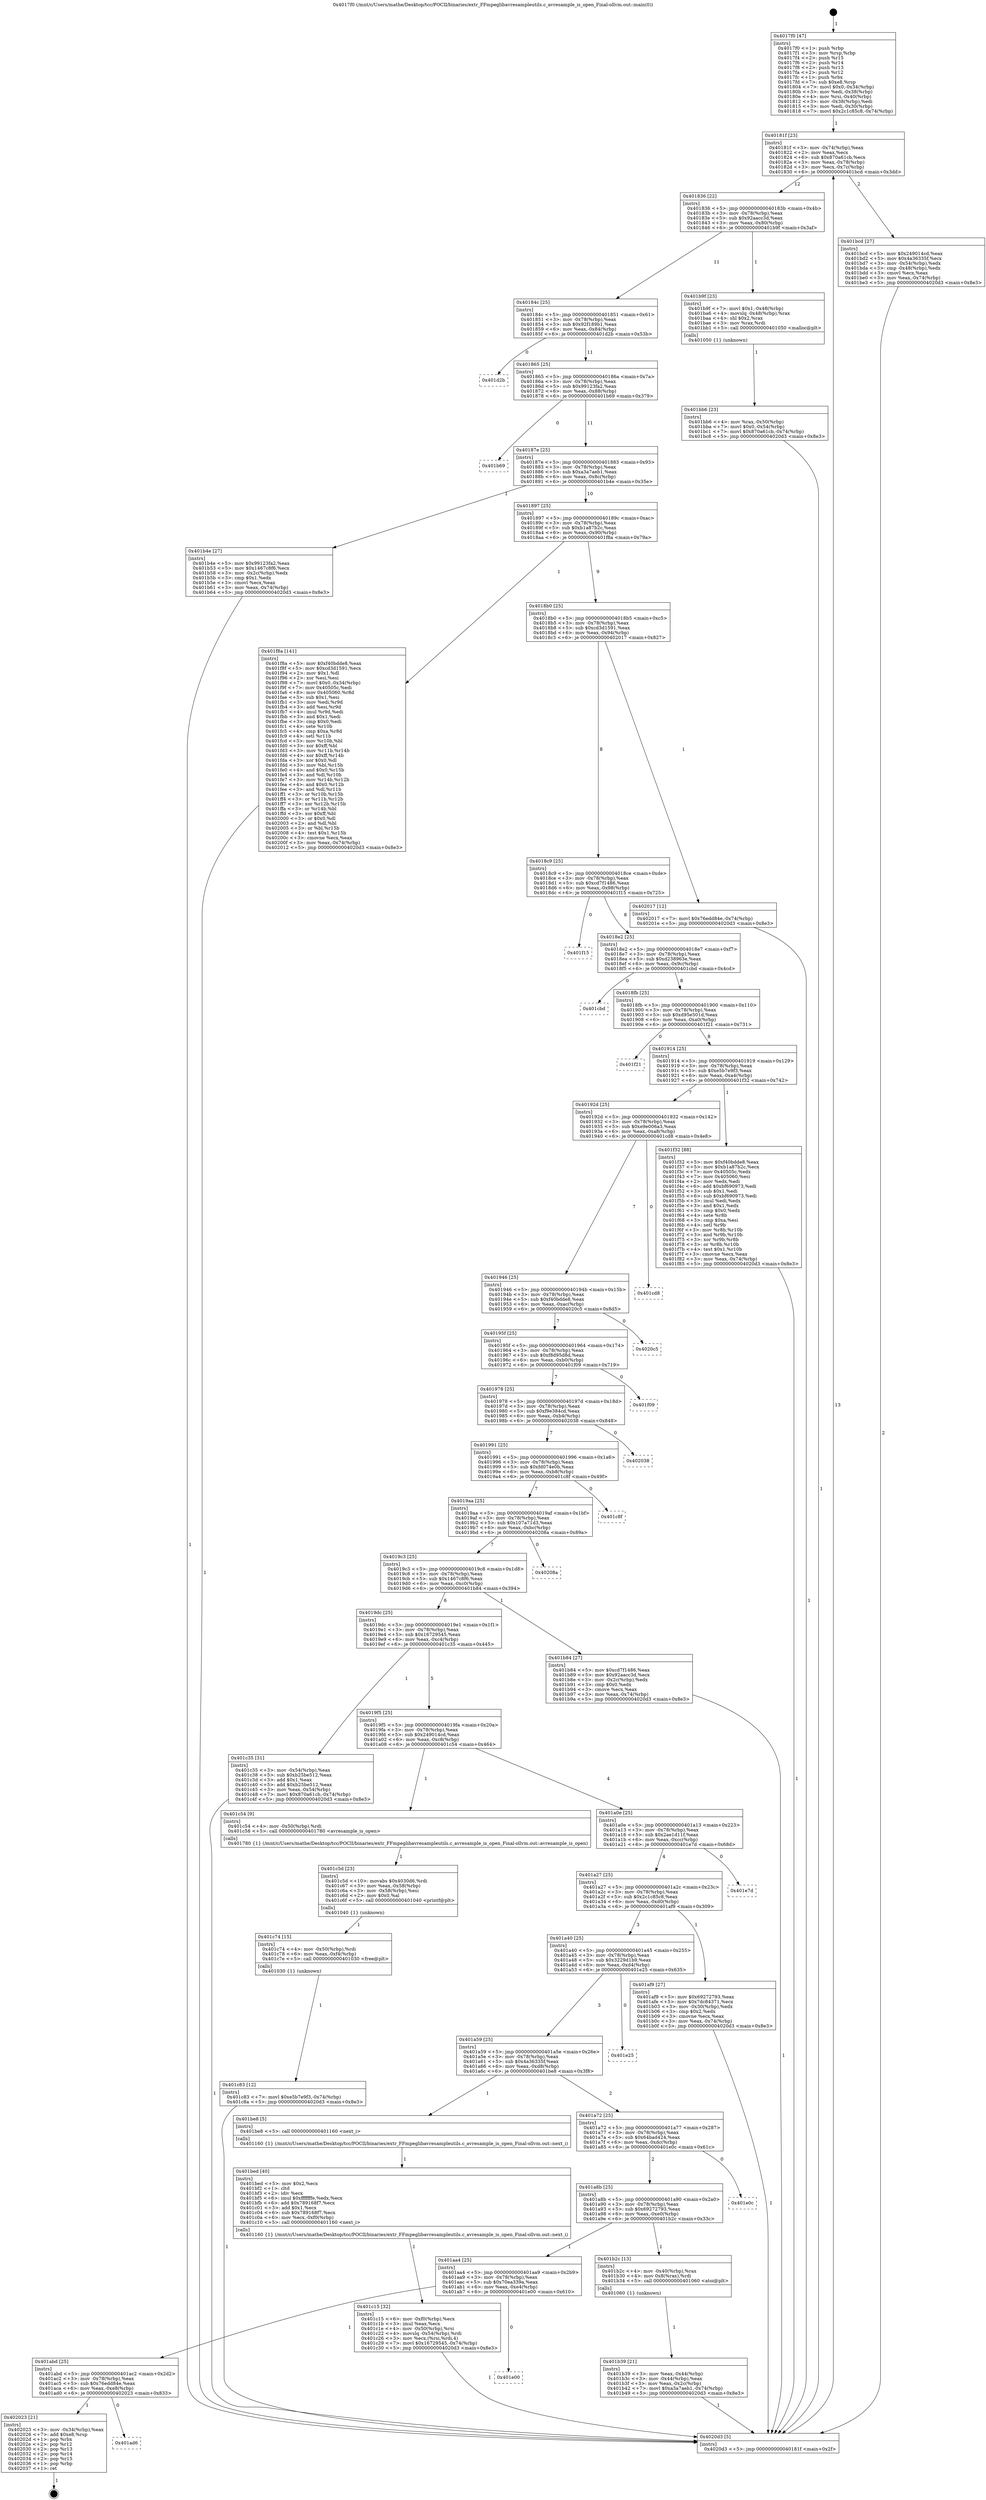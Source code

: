 digraph "0x4017f0" {
  label = "0x4017f0 (/mnt/c/Users/mathe/Desktop/tcc/POCII/binaries/extr_FFmpeglibavresampleutils.c_avresample_is_open_Final-ollvm.out::main(0))"
  labelloc = "t"
  node[shape=record]

  Entry [label="",width=0.3,height=0.3,shape=circle,fillcolor=black,style=filled]
  "0x40181f" [label="{
     0x40181f [23]\l
     | [instrs]\l
     &nbsp;&nbsp;0x40181f \<+3\>: mov -0x74(%rbp),%eax\l
     &nbsp;&nbsp;0x401822 \<+2\>: mov %eax,%ecx\l
     &nbsp;&nbsp;0x401824 \<+6\>: sub $0x870a61cb,%ecx\l
     &nbsp;&nbsp;0x40182a \<+3\>: mov %eax,-0x78(%rbp)\l
     &nbsp;&nbsp;0x40182d \<+3\>: mov %ecx,-0x7c(%rbp)\l
     &nbsp;&nbsp;0x401830 \<+6\>: je 0000000000401bcd \<main+0x3dd\>\l
  }"]
  "0x401bcd" [label="{
     0x401bcd [27]\l
     | [instrs]\l
     &nbsp;&nbsp;0x401bcd \<+5\>: mov $0x249014cd,%eax\l
     &nbsp;&nbsp;0x401bd2 \<+5\>: mov $0x4a36335f,%ecx\l
     &nbsp;&nbsp;0x401bd7 \<+3\>: mov -0x54(%rbp),%edx\l
     &nbsp;&nbsp;0x401bda \<+3\>: cmp -0x48(%rbp),%edx\l
     &nbsp;&nbsp;0x401bdd \<+3\>: cmovl %ecx,%eax\l
     &nbsp;&nbsp;0x401be0 \<+3\>: mov %eax,-0x74(%rbp)\l
     &nbsp;&nbsp;0x401be3 \<+5\>: jmp 00000000004020d3 \<main+0x8e3\>\l
  }"]
  "0x401836" [label="{
     0x401836 [22]\l
     | [instrs]\l
     &nbsp;&nbsp;0x401836 \<+5\>: jmp 000000000040183b \<main+0x4b\>\l
     &nbsp;&nbsp;0x40183b \<+3\>: mov -0x78(%rbp),%eax\l
     &nbsp;&nbsp;0x40183e \<+5\>: sub $0x92aacc3d,%eax\l
     &nbsp;&nbsp;0x401843 \<+3\>: mov %eax,-0x80(%rbp)\l
     &nbsp;&nbsp;0x401846 \<+6\>: je 0000000000401b9f \<main+0x3af\>\l
  }"]
  Exit [label="",width=0.3,height=0.3,shape=circle,fillcolor=black,style=filled,peripheries=2]
  "0x401b9f" [label="{
     0x401b9f [23]\l
     | [instrs]\l
     &nbsp;&nbsp;0x401b9f \<+7\>: movl $0x1,-0x48(%rbp)\l
     &nbsp;&nbsp;0x401ba6 \<+4\>: movslq -0x48(%rbp),%rax\l
     &nbsp;&nbsp;0x401baa \<+4\>: shl $0x2,%rax\l
     &nbsp;&nbsp;0x401bae \<+3\>: mov %rax,%rdi\l
     &nbsp;&nbsp;0x401bb1 \<+5\>: call 0000000000401050 \<malloc@plt\>\l
     | [calls]\l
     &nbsp;&nbsp;0x401050 \{1\} (unknown)\l
  }"]
  "0x40184c" [label="{
     0x40184c [25]\l
     | [instrs]\l
     &nbsp;&nbsp;0x40184c \<+5\>: jmp 0000000000401851 \<main+0x61\>\l
     &nbsp;&nbsp;0x401851 \<+3\>: mov -0x78(%rbp),%eax\l
     &nbsp;&nbsp;0x401854 \<+5\>: sub $0x92f189b1,%eax\l
     &nbsp;&nbsp;0x401859 \<+6\>: mov %eax,-0x84(%rbp)\l
     &nbsp;&nbsp;0x40185f \<+6\>: je 0000000000401d2b \<main+0x53b\>\l
  }"]
  "0x401ad6" [label="{
     0x401ad6\l
  }", style=dashed]
  "0x401d2b" [label="{
     0x401d2b\l
  }", style=dashed]
  "0x401865" [label="{
     0x401865 [25]\l
     | [instrs]\l
     &nbsp;&nbsp;0x401865 \<+5\>: jmp 000000000040186a \<main+0x7a\>\l
     &nbsp;&nbsp;0x40186a \<+3\>: mov -0x78(%rbp),%eax\l
     &nbsp;&nbsp;0x40186d \<+5\>: sub $0x99123fa2,%eax\l
     &nbsp;&nbsp;0x401872 \<+6\>: mov %eax,-0x88(%rbp)\l
     &nbsp;&nbsp;0x401878 \<+6\>: je 0000000000401b69 \<main+0x379\>\l
  }"]
  "0x402023" [label="{
     0x402023 [21]\l
     | [instrs]\l
     &nbsp;&nbsp;0x402023 \<+3\>: mov -0x34(%rbp),%eax\l
     &nbsp;&nbsp;0x402026 \<+7\>: add $0xe8,%rsp\l
     &nbsp;&nbsp;0x40202d \<+1\>: pop %rbx\l
     &nbsp;&nbsp;0x40202e \<+2\>: pop %r12\l
     &nbsp;&nbsp;0x402030 \<+2\>: pop %r13\l
     &nbsp;&nbsp;0x402032 \<+2\>: pop %r14\l
     &nbsp;&nbsp;0x402034 \<+2\>: pop %r15\l
     &nbsp;&nbsp;0x402036 \<+1\>: pop %rbp\l
     &nbsp;&nbsp;0x402037 \<+1\>: ret\l
  }"]
  "0x401b69" [label="{
     0x401b69\l
  }", style=dashed]
  "0x40187e" [label="{
     0x40187e [25]\l
     | [instrs]\l
     &nbsp;&nbsp;0x40187e \<+5\>: jmp 0000000000401883 \<main+0x93\>\l
     &nbsp;&nbsp;0x401883 \<+3\>: mov -0x78(%rbp),%eax\l
     &nbsp;&nbsp;0x401886 \<+5\>: sub $0xa3a7aeb1,%eax\l
     &nbsp;&nbsp;0x40188b \<+6\>: mov %eax,-0x8c(%rbp)\l
     &nbsp;&nbsp;0x401891 \<+6\>: je 0000000000401b4e \<main+0x35e\>\l
  }"]
  "0x401abd" [label="{
     0x401abd [25]\l
     | [instrs]\l
     &nbsp;&nbsp;0x401abd \<+5\>: jmp 0000000000401ac2 \<main+0x2d2\>\l
     &nbsp;&nbsp;0x401ac2 \<+3\>: mov -0x78(%rbp),%eax\l
     &nbsp;&nbsp;0x401ac5 \<+5\>: sub $0x76edd84e,%eax\l
     &nbsp;&nbsp;0x401aca \<+6\>: mov %eax,-0xe8(%rbp)\l
     &nbsp;&nbsp;0x401ad0 \<+6\>: je 0000000000402023 \<main+0x833\>\l
  }"]
  "0x401b4e" [label="{
     0x401b4e [27]\l
     | [instrs]\l
     &nbsp;&nbsp;0x401b4e \<+5\>: mov $0x99123fa2,%eax\l
     &nbsp;&nbsp;0x401b53 \<+5\>: mov $0x1467c8f6,%ecx\l
     &nbsp;&nbsp;0x401b58 \<+3\>: mov -0x2c(%rbp),%edx\l
     &nbsp;&nbsp;0x401b5b \<+3\>: cmp $0x1,%edx\l
     &nbsp;&nbsp;0x401b5e \<+3\>: cmovl %ecx,%eax\l
     &nbsp;&nbsp;0x401b61 \<+3\>: mov %eax,-0x74(%rbp)\l
     &nbsp;&nbsp;0x401b64 \<+5\>: jmp 00000000004020d3 \<main+0x8e3\>\l
  }"]
  "0x401897" [label="{
     0x401897 [25]\l
     | [instrs]\l
     &nbsp;&nbsp;0x401897 \<+5\>: jmp 000000000040189c \<main+0xac\>\l
     &nbsp;&nbsp;0x40189c \<+3\>: mov -0x78(%rbp),%eax\l
     &nbsp;&nbsp;0x40189f \<+5\>: sub $0xb1a87b2c,%eax\l
     &nbsp;&nbsp;0x4018a4 \<+6\>: mov %eax,-0x90(%rbp)\l
     &nbsp;&nbsp;0x4018aa \<+6\>: je 0000000000401f8a \<main+0x79a\>\l
  }"]
  "0x401e00" [label="{
     0x401e00\l
  }", style=dashed]
  "0x401f8a" [label="{
     0x401f8a [141]\l
     | [instrs]\l
     &nbsp;&nbsp;0x401f8a \<+5\>: mov $0xf40bdde8,%eax\l
     &nbsp;&nbsp;0x401f8f \<+5\>: mov $0xcd3d1591,%ecx\l
     &nbsp;&nbsp;0x401f94 \<+2\>: mov $0x1,%dl\l
     &nbsp;&nbsp;0x401f96 \<+2\>: xor %esi,%esi\l
     &nbsp;&nbsp;0x401f98 \<+7\>: movl $0x0,-0x34(%rbp)\l
     &nbsp;&nbsp;0x401f9f \<+7\>: mov 0x40505c,%edi\l
     &nbsp;&nbsp;0x401fa6 \<+8\>: mov 0x405060,%r8d\l
     &nbsp;&nbsp;0x401fae \<+3\>: sub $0x1,%esi\l
     &nbsp;&nbsp;0x401fb1 \<+3\>: mov %edi,%r9d\l
     &nbsp;&nbsp;0x401fb4 \<+3\>: add %esi,%r9d\l
     &nbsp;&nbsp;0x401fb7 \<+4\>: imul %r9d,%edi\l
     &nbsp;&nbsp;0x401fbb \<+3\>: and $0x1,%edi\l
     &nbsp;&nbsp;0x401fbe \<+3\>: cmp $0x0,%edi\l
     &nbsp;&nbsp;0x401fc1 \<+4\>: sete %r10b\l
     &nbsp;&nbsp;0x401fc5 \<+4\>: cmp $0xa,%r8d\l
     &nbsp;&nbsp;0x401fc9 \<+4\>: setl %r11b\l
     &nbsp;&nbsp;0x401fcd \<+3\>: mov %r10b,%bl\l
     &nbsp;&nbsp;0x401fd0 \<+3\>: xor $0xff,%bl\l
     &nbsp;&nbsp;0x401fd3 \<+3\>: mov %r11b,%r14b\l
     &nbsp;&nbsp;0x401fd6 \<+4\>: xor $0xff,%r14b\l
     &nbsp;&nbsp;0x401fda \<+3\>: xor $0x0,%dl\l
     &nbsp;&nbsp;0x401fdd \<+3\>: mov %bl,%r15b\l
     &nbsp;&nbsp;0x401fe0 \<+4\>: and $0x0,%r15b\l
     &nbsp;&nbsp;0x401fe4 \<+3\>: and %dl,%r10b\l
     &nbsp;&nbsp;0x401fe7 \<+3\>: mov %r14b,%r12b\l
     &nbsp;&nbsp;0x401fea \<+4\>: and $0x0,%r12b\l
     &nbsp;&nbsp;0x401fee \<+3\>: and %dl,%r11b\l
     &nbsp;&nbsp;0x401ff1 \<+3\>: or %r10b,%r15b\l
     &nbsp;&nbsp;0x401ff4 \<+3\>: or %r11b,%r12b\l
     &nbsp;&nbsp;0x401ff7 \<+3\>: xor %r12b,%r15b\l
     &nbsp;&nbsp;0x401ffa \<+3\>: or %r14b,%bl\l
     &nbsp;&nbsp;0x401ffd \<+3\>: xor $0xff,%bl\l
     &nbsp;&nbsp;0x402000 \<+3\>: or $0x0,%dl\l
     &nbsp;&nbsp;0x402003 \<+2\>: and %dl,%bl\l
     &nbsp;&nbsp;0x402005 \<+3\>: or %bl,%r15b\l
     &nbsp;&nbsp;0x402008 \<+4\>: test $0x1,%r15b\l
     &nbsp;&nbsp;0x40200c \<+3\>: cmovne %ecx,%eax\l
     &nbsp;&nbsp;0x40200f \<+3\>: mov %eax,-0x74(%rbp)\l
     &nbsp;&nbsp;0x402012 \<+5\>: jmp 00000000004020d3 \<main+0x8e3\>\l
  }"]
  "0x4018b0" [label="{
     0x4018b0 [25]\l
     | [instrs]\l
     &nbsp;&nbsp;0x4018b0 \<+5\>: jmp 00000000004018b5 \<main+0xc5\>\l
     &nbsp;&nbsp;0x4018b5 \<+3\>: mov -0x78(%rbp),%eax\l
     &nbsp;&nbsp;0x4018b8 \<+5\>: sub $0xcd3d1591,%eax\l
     &nbsp;&nbsp;0x4018bd \<+6\>: mov %eax,-0x94(%rbp)\l
     &nbsp;&nbsp;0x4018c3 \<+6\>: je 0000000000402017 \<main+0x827\>\l
  }"]
  "0x401c83" [label="{
     0x401c83 [12]\l
     | [instrs]\l
     &nbsp;&nbsp;0x401c83 \<+7\>: movl $0xe5b7e9f3,-0x74(%rbp)\l
     &nbsp;&nbsp;0x401c8a \<+5\>: jmp 00000000004020d3 \<main+0x8e3\>\l
  }"]
  "0x402017" [label="{
     0x402017 [12]\l
     | [instrs]\l
     &nbsp;&nbsp;0x402017 \<+7\>: movl $0x76edd84e,-0x74(%rbp)\l
     &nbsp;&nbsp;0x40201e \<+5\>: jmp 00000000004020d3 \<main+0x8e3\>\l
  }"]
  "0x4018c9" [label="{
     0x4018c9 [25]\l
     | [instrs]\l
     &nbsp;&nbsp;0x4018c9 \<+5\>: jmp 00000000004018ce \<main+0xde\>\l
     &nbsp;&nbsp;0x4018ce \<+3\>: mov -0x78(%rbp),%eax\l
     &nbsp;&nbsp;0x4018d1 \<+5\>: sub $0xcd7f1486,%eax\l
     &nbsp;&nbsp;0x4018d6 \<+6\>: mov %eax,-0x98(%rbp)\l
     &nbsp;&nbsp;0x4018dc \<+6\>: je 0000000000401f15 \<main+0x725\>\l
  }"]
  "0x401c74" [label="{
     0x401c74 [15]\l
     | [instrs]\l
     &nbsp;&nbsp;0x401c74 \<+4\>: mov -0x50(%rbp),%rdi\l
     &nbsp;&nbsp;0x401c78 \<+6\>: mov %eax,-0xf4(%rbp)\l
     &nbsp;&nbsp;0x401c7e \<+5\>: call 0000000000401030 \<free@plt\>\l
     | [calls]\l
     &nbsp;&nbsp;0x401030 \{1\} (unknown)\l
  }"]
  "0x401f15" [label="{
     0x401f15\l
  }", style=dashed]
  "0x4018e2" [label="{
     0x4018e2 [25]\l
     | [instrs]\l
     &nbsp;&nbsp;0x4018e2 \<+5\>: jmp 00000000004018e7 \<main+0xf7\>\l
     &nbsp;&nbsp;0x4018e7 \<+3\>: mov -0x78(%rbp),%eax\l
     &nbsp;&nbsp;0x4018ea \<+5\>: sub $0xd238963e,%eax\l
     &nbsp;&nbsp;0x4018ef \<+6\>: mov %eax,-0x9c(%rbp)\l
     &nbsp;&nbsp;0x4018f5 \<+6\>: je 0000000000401cbd \<main+0x4cd\>\l
  }"]
  "0x401c5d" [label="{
     0x401c5d [23]\l
     | [instrs]\l
     &nbsp;&nbsp;0x401c5d \<+10\>: movabs $0x4030d6,%rdi\l
     &nbsp;&nbsp;0x401c67 \<+3\>: mov %eax,-0x58(%rbp)\l
     &nbsp;&nbsp;0x401c6a \<+3\>: mov -0x58(%rbp),%esi\l
     &nbsp;&nbsp;0x401c6d \<+2\>: mov $0x0,%al\l
     &nbsp;&nbsp;0x401c6f \<+5\>: call 0000000000401040 \<printf@plt\>\l
     | [calls]\l
     &nbsp;&nbsp;0x401040 \{1\} (unknown)\l
  }"]
  "0x401cbd" [label="{
     0x401cbd\l
  }", style=dashed]
  "0x4018fb" [label="{
     0x4018fb [25]\l
     | [instrs]\l
     &nbsp;&nbsp;0x4018fb \<+5\>: jmp 0000000000401900 \<main+0x110\>\l
     &nbsp;&nbsp;0x401900 \<+3\>: mov -0x78(%rbp),%eax\l
     &nbsp;&nbsp;0x401903 \<+5\>: sub $0xd95e501d,%eax\l
     &nbsp;&nbsp;0x401908 \<+6\>: mov %eax,-0xa0(%rbp)\l
     &nbsp;&nbsp;0x40190e \<+6\>: je 0000000000401f21 \<main+0x731\>\l
  }"]
  "0x401c15" [label="{
     0x401c15 [32]\l
     | [instrs]\l
     &nbsp;&nbsp;0x401c15 \<+6\>: mov -0xf0(%rbp),%ecx\l
     &nbsp;&nbsp;0x401c1b \<+3\>: imul %eax,%ecx\l
     &nbsp;&nbsp;0x401c1e \<+4\>: mov -0x50(%rbp),%rsi\l
     &nbsp;&nbsp;0x401c22 \<+4\>: movslq -0x54(%rbp),%rdi\l
     &nbsp;&nbsp;0x401c26 \<+3\>: mov %ecx,(%rsi,%rdi,4)\l
     &nbsp;&nbsp;0x401c29 \<+7\>: movl $0x16729545,-0x74(%rbp)\l
     &nbsp;&nbsp;0x401c30 \<+5\>: jmp 00000000004020d3 \<main+0x8e3\>\l
  }"]
  "0x401f21" [label="{
     0x401f21\l
  }", style=dashed]
  "0x401914" [label="{
     0x401914 [25]\l
     | [instrs]\l
     &nbsp;&nbsp;0x401914 \<+5\>: jmp 0000000000401919 \<main+0x129\>\l
     &nbsp;&nbsp;0x401919 \<+3\>: mov -0x78(%rbp),%eax\l
     &nbsp;&nbsp;0x40191c \<+5\>: sub $0xe5b7e9f3,%eax\l
     &nbsp;&nbsp;0x401921 \<+6\>: mov %eax,-0xa4(%rbp)\l
     &nbsp;&nbsp;0x401927 \<+6\>: je 0000000000401f32 \<main+0x742\>\l
  }"]
  "0x401bed" [label="{
     0x401bed [40]\l
     | [instrs]\l
     &nbsp;&nbsp;0x401bed \<+5\>: mov $0x2,%ecx\l
     &nbsp;&nbsp;0x401bf2 \<+1\>: cltd\l
     &nbsp;&nbsp;0x401bf3 \<+2\>: idiv %ecx\l
     &nbsp;&nbsp;0x401bf5 \<+6\>: imul $0xfffffffe,%edx,%ecx\l
     &nbsp;&nbsp;0x401bfb \<+6\>: add $0x789168f7,%ecx\l
     &nbsp;&nbsp;0x401c01 \<+3\>: add $0x1,%ecx\l
     &nbsp;&nbsp;0x401c04 \<+6\>: sub $0x789168f7,%ecx\l
     &nbsp;&nbsp;0x401c0a \<+6\>: mov %ecx,-0xf0(%rbp)\l
     &nbsp;&nbsp;0x401c10 \<+5\>: call 0000000000401160 \<next_i\>\l
     | [calls]\l
     &nbsp;&nbsp;0x401160 \{1\} (/mnt/c/Users/mathe/Desktop/tcc/POCII/binaries/extr_FFmpeglibavresampleutils.c_avresample_is_open_Final-ollvm.out::next_i)\l
  }"]
  "0x401f32" [label="{
     0x401f32 [88]\l
     | [instrs]\l
     &nbsp;&nbsp;0x401f32 \<+5\>: mov $0xf40bdde8,%eax\l
     &nbsp;&nbsp;0x401f37 \<+5\>: mov $0xb1a87b2c,%ecx\l
     &nbsp;&nbsp;0x401f3c \<+7\>: mov 0x40505c,%edx\l
     &nbsp;&nbsp;0x401f43 \<+7\>: mov 0x405060,%esi\l
     &nbsp;&nbsp;0x401f4a \<+2\>: mov %edx,%edi\l
     &nbsp;&nbsp;0x401f4c \<+6\>: add $0xbf690973,%edi\l
     &nbsp;&nbsp;0x401f52 \<+3\>: sub $0x1,%edi\l
     &nbsp;&nbsp;0x401f55 \<+6\>: sub $0xbf690973,%edi\l
     &nbsp;&nbsp;0x401f5b \<+3\>: imul %edi,%edx\l
     &nbsp;&nbsp;0x401f5e \<+3\>: and $0x1,%edx\l
     &nbsp;&nbsp;0x401f61 \<+3\>: cmp $0x0,%edx\l
     &nbsp;&nbsp;0x401f64 \<+4\>: sete %r8b\l
     &nbsp;&nbsp;0x401f68 \<+3\>: cmp $0xa,%esi\l
     &nbsp;&nbsp;0x401f6b \<+4\>: setl %r9b\l
     &nbsp;&nbsp;0x401f6f \<+3\>: mov %r8b,%r10b\l
     &nbsp;&nbsp;0x401f72 \<+3\>: and %r9b,%r10b\l
     &nbsp;&nbsp;0x401f75 \<+3\>: xor %r9b,%r8b\l
     &nbsp;&nbsp;0x401f78 \<+3\>: or %r8b,%r10b\l
     &nbsp;&nbsp;0x401f7b \<+4\>: test $0x1,%r10b\l
     &nbsp;&nbsp;0x401f7f \<+3\>: cmovne %ecx,%eax\l
     &nbsp;&nbsp;0x401f82 \<+3\>: mov %eax,-0x74(%rbp)\l
     &nbsp;&nbsp;0x401f85 \<+5\>: jmp 00000000004020d3 \<main+0x8e3\>\l
  }"]
  "0x40192d" [label="{
     0x40192d [25]\l
     | [instrs]\l
     &nbsp;&nbsp;0x40192d \<+5\>: jmp 0000000000401932 \<main+0x142\>\l
     &nbsp;&nbsp;0x401932 \<+3\>: mov -0x78(%rbp),%eax\l
     &nbsp;&nbsp;0x401935 \<+5\>: sub $0xe9e006a3,%eax\l
     &nbsp;&nbsp;0x40193a \<+6\>: mov %eax,-0xa8(%rbp)\l
     &nbsp;&nbsp;0x401940 \<+6\>: je 0000000000401cd8 \<main+0x4e8\>\l
  }"]
  "0x401bb6" [label="{
     0x401bb6 [23]\l
     | [instrs]\l
     &nbsp;&nbsp;0x401bb6 \<+4\>: mov %rax,-0x50(%rbp)\l
     &nbsp;&nbsp;0x401bba \<+7\>: movl $0x0,-0x54(%rbp)\l
     &nbsp;&nbsp;0x401bc1 \<+7\>: movl $0x870a61cb,-0x74(%rbp)\l
     &nbsp;&nbsp;0x401bc8 \<+5\>: jmp 00000000004020d3 \<main+0x8e3\>\l
  }"]
  "0x401cd8" [label="{
     0x401cd8\l
  }", style=dashed]
  "0x401946" [label="{
     0x401946 [25]\l
     | [instrs]\l
     &nbsp;&nbsp;0x401946 \<+5\>: jmp 000000000040194b \<main+0x15b\>\l
     &nbsp;&nbsp;0x40194b \<+3\>: mov -0x78(%rbp),%eax\l
     &nbsp;&nbsp;0x40194e \<+5\>: sub $0xf40bdde8,%eax\l
     &nbsp;&nbsp;0x401953 \<+6\>: mov %eax,-0xac(%rbp)\l
     &nbsp;&nbsp;0x401959 \<+6\>: je 00000000004020c5 \<main+0x8d5\>\l
  }"]
  "0x401b39" [label="{
     0x401b39 [21]\l
     | [instrs]\l
     &nbsp;&nbsp;0x401b39 \<+3\>: mov %eax,-0x44(%rbp)\l
     &nbsp;&nbsp;0x401b3c \<+3\>: mov -0x44(%rbp),%eax\l
     &nbsp;&nbsp;0x401b3f \<+3\>: mov %eax,-0x2c(%rbp)\l
     &nbsp;&nbsp;0x401b42 \<+7\>: movl $0xa3a7aeb1,-0x74(%rbp)\l
     &nbsp;&nbsp;0x401b49 \<+5\>: jmp 00000000004020d3 \<main+0x8e3\>\l
  }"]
  "0x4020c5" [label="{
     0x4020c5\l
  }", style=dashed]
  "0x40195f" [label="{
     0x40195f [25]\l
     | [instrs]\l
     &nbsp;&nbsp;0x40195f \<+5\>: jmp 0000000000401964 \<main+0x174\>\l
     &nbsp;&nbsp;0x401964 \<+3\>: mov -0x78(%rbp),%eax\l
     &nbsp;&nbsp;0x401967 \<+5\>: sub $0xf8d95d8d,%eax\l
     &nbsp;&nbsp;0x40196c \<+6\>: mov %eax,-0xb0(%rbp)\l
     &nbsp;&nbsp;0x401972 \<+6\>: je 0000000000401f09 \<main+0x719\>\l
  }"]
  "0x401aa4" [label="{
     0x401aa4 [25]\l
     | [instrs]\l
     &nbsp;&nbsp;0x401aa4 \<+5\>: jmp 0000000000401aa9 \<main+0x2b9\>\l
     &nbsp;&nbsp;0x401aa9 \<+3\>: mov -0x78(%rbp),%eax\l
     &nbsp;&nbsp;0x401aac \<+5\>: sub $0x70ea339a,%eax\l
     &nbsp;&nbsp;0x401ab1 \<+6\>: mov %eax,-0xe4(%rbp)\l
     &nbsp;&nbsp;0x401ab7 \<+6\>: je 0000000000401e00 \<main+0x610\>\l
  }"]
  "0x401f09" [label="{
     0x401f09\l
  }", style=dashed]
  "0x401978" [label="{
     0x401978 [25]\l
     | [instrs]\l
     &nbsp;&nbsp;0x401978 \<+5\>: jmp 000000000040197d \<main+0x18d\>\l
     &nbsp;&nbsp;0x40197d \<+3\>: mov -0x78(%rbp),%eax\l
     &nbsp;&nbsp;0x401980 \<+5\>: sub $0xf9e384cd,%eax\l
     &nbsp;&nbsp;0x401985 \<+6\>: mov %eax,-0xb4(%rbp)\l
     &nbsp;&nbsp;0x40198b \<+6\>: je 0000000000402038 \<main+0x848\>\l
  }"]
  "0x401b2c" [label="{
     0x401b2c [13]\l
     | [instrs]\l
     &nbsp;&nbsp;0x401b2c \<+4\>: mov -0x40(%rbp),%rax\l
     &nbsp;&nbsp;0x401b30 \<+4\>: mov 0x8(%rax),%rdi\l
     &nbsp;&nbsp;0x401b34 \<+5\>: call 0000000000401060 \<atoi@plt\>\l
     | [calls]\l
     &nbsp;&nbsp;0x401060 \{1\} (unknown)\l
  }"]
  "0x402038" [label="{
     0x402038\l
  }", style=dashed]
  "0x401991" [label="{
     0x401991 [25]\l
     | [instrs]\l
     &nbsp;&nbsp;0x401991 \<+5\>: jmp 0000000000401996 \<main+0x1a6\>\l
     &nbsp;&nbsp;0x401996 \<+3\>: mov -0x78(%rbp),%eax\l
     &nbsp;&nbsp;0x401999 \<+5\>: sub $0xfd074e0b,%eax\l
     &nbsp;&nbsp;0x40199e \<+6\>: mov %eax,-0xb8(%rbp)\l
     &nbsp;&nbsp;0x4019a4 \<+6\>: je 0000000000401c8f \<main+0x49f\>\l
  }"]
  "0x401a8b" [label="{
     0x401a8b [25]\l
     | [instrs]\l
     &nbsp;&nbsp;0x401a8b \<+5\>: jmp 0000000000401a90 \<main+0x2a0\>\l
     &nbsp;&nbsp;0x401a90 \<+3\>: mov -0x78(%rbp),%eax\l
     &nbsp;&nbsp;0x401a93 \<+5\>: sub $0x69272793,%eax\l
     &nbsp;&nbsp;0x401a98 \<+6\>: mov %eax,-0xe0(%rbp)\l
     &nbsp;&nbsp;0x401a9e \<+6\>: je 0000000000401b2c \<main+0x33c\>\l
  }"]
  "0x401c8f" [label="{
     0x401c8f\l
  }", style=dashed]
  "0x4019aa" [label="{
     0x4019aa [25]\l
     | [instrs]\l
     &nbsp;&nbsp;0x4019aa \<+5\>: jmp 00000000004019af \<main+0x1bf\>\l
     &nbsp;&nbsp;0x4019af \<+3\>: mov -0x78(%rbp),%eax\l
     &nbsp;&nbsp;0x4019b2 \<+5\>: sub $0x107a71d3,%eax\l
     &nbsp;&nbsp;0x4019b7 \<+6\>: mov %eax,-0xbc(%rbp)\l
     &nbsp;&nbsp;0x4019bd \<+6\>: je 000000000040208a \<main+0x89a\>\l
  }"]
  "0x401e0c" [label="{
     0x401e0c\l
  }", style=dashed]
  "0x40208a" [label="{
     0x40208a\l
  }", style=dashed]
  "0x4019c3" [label="{
     0x4019c3 [25]\l
     | [instrs]\l
     &nbsp;&nbsp;0x4019c3 \<+5\>: jmp 00000000004019c8 \<main+0x1d8\>\l
     &nbsp;&nbsp;0x4019c8 \<+3\>: mov -0x78(%rbp),%eax\l
     &nbsp;&nbsp;0x4019cb \<+5\>: sub $0x1467c8f6,%eax\l
     &nbsp;&nbsp;0x4019d0 \<+6\>: mov %eax,-0xc0(%rbp)\l
     &nbsp;&nbsp;0x4019d6 \<+6\>: je 0000000000401b84 \<main+0x394\>\l
  }"]
  "0x401a72" [label="{
     0x401a72 [25]\l
     | [instrs]\l
     &nbsp;&nbsp;0x401a72 \<+5\>: jmp 0000000000401a77 \<main+0x287\>\l
     &nbsp;&nbsp;0x401a77 \<+3\>: mov -0x78(%rbp),%eax\l
     &nbsp;&nbsp;0x401a7a \<+5\>: sub $0x64bad424,%eax\l
     &nbsp;&nbsp;0x401a7f \<+6\>: mov %eax,-0xdc(%rbp)\l
     &nbsp;&nbsp;0x401a85 \<+6\>: je 0000000000401e0c \<main+0x61c\>\l
  }"]
  "0x401b84" [label="{
     0x401b84 [27]\l
     | [instrs]\l
     &nbsp;&nbsp;0x401b84 \<+5\>: mov $0xcd7f1486,%eax\l
     &nbsp;&nbsp;0x401b89 \<+5\>: mov $0x92aacc3d,%ecx\l
     &nbsp;&nbsp;0x401b8e \<+3\>: mov -0x2c(%rbp),%edx\l
     &nbsp;&nbsp;0x401b91 \<+3\>: cmp $0x0,%edx\l
     &nbsp;&nbsp;0x401b94 \<+3\>: cmove %ecx,%eax\l
     &nbsp;&nbsp;0x401b97 \<+3\>: mov %eax,-0x74(%rbp)\l
     &nbsp;&nbsp;0x401b9a \<+5\>: jmp 00000000004020d3 \<main+0x8e3\>\l
  }"]
  "0x4019dc" [label="{
     0x4019dc [25]\l
     | [instrs]\l
     &nbsp;&nbsp;0x4019dc \<+5\>: jmp 00000000004019e1 \<main+0x1f1\>\l
     &nbsp;&nbsp;0x4019e1 \<+3\>: mov -0x78(%rbp),%eax\l
     &nbsp;&nbsp;0x4019e4 \<+5\>: sub $0x16729545,%eax\l
     &nbsp;&nbsp;0x4019e9 \<+6\>: mov %eax,-0xc4(%rbp)\l
     &nbsp;&nbsp;0x4019ef \<+6\>: je 0000000000401c35 \<main+0x445\>\l
  }"]
  "0x401be8" [label="{
     0x401be8 [5]\l
     | [instrs]\l
     &nbsp;&nbsp;0x401be8 \<+5\>: call 0000000000401160 \<next_i\>\l
     | [calls]\l
     &nbsp;&nbsp;0x401160 \{1\} (/mnt/c/Users/mathe/Desktop/tcc/POCII/binaries/extr_FFmpeglibavresampleutils.c_avresample_is_open_Final-ollvm.out::next_i)\l
  }"]
  "0x401c35" [label="{
     0x401c35 [31]\l
     | [instrs]\l
     &nbsp;&nbsp;0x401c35 \<+3\>: mov -0x54(%rbp),%eax\l
     &nbsp;&nbsp;0x401c38 \<+5\>: sub $0xb25be512,%eax\l
     &nbsp;&nbsp;0x401c3d \<+3\>: add $0x1,%eax\l
     &nbsp;&nbsp;0x401c40 \<+5\>: add $0xb25be512,%eax\l
     &nbsp;&nbsp;0x401c45 \<+3\>: mov %eax,-0x54(%rbp)\l
     &nbsp;&nbsp;0x401c48 \<+7\>: movl $0x870a61cb,-0x74(%rbp)\l
     &nbsp;&nbsp;0x401c4f \<+5\>: jmp 00000000004020d3 \<main+0x8e3\>\l
  }"]
  "0x4019f5" [label="{
     0x4019f5 [25]\l
     | [instrs]\l
     &nbsp;&nbsp;0x4019f5 \<+5\>: jmp 00000000004019fa \<main+0x20a\>\l
     &nbsp;&nbsp;0x4019fa \<+3\>: mov -0x78(%rbp),%eax\l
     &nbsp;&nbsp;0x4019fd \<+5\>: sub $0x249014cd,%eax\l
     &nbsp;&nbsp;0x401a02 \<+6\>: mov %eax,-0xc8(%rbp)\l
     &nbsp;&nbsp;0x401a08 \<+6\>: je 0000000000401c54 \<main+0x464\>\l
  }"]
  "0x401a59" [label="{
     0x401a59 [25]\l
     | [instrs]\l
     &nbsp;&nbsp;0x401a59 \<+5\>: jmp 0000000000401a5e \<main+0x26e\>\l
     &nbsp;&nbsp;0x401a5e \<+3\>: mov -0x78(%rbp),%eax\l
     &nbsp;&nbsp;0x401a61 \<+5\>: sub $0x4a36335f,%eax\l
     &nbsp;&nbsp;0x401a66 \<+6\>: mov %eax,-0xd8(%rbp)\l
     &nbsp;&nbsp;0x401a6c \<+6\>: je 0000000000401be8 \<main+0x3f8\>\l
  }"]
  "0x401c54" [label="{
     0x401c54 [9]\l
     | [instrs]\l
     &nbsp;&nbsp;0x401c54 \<+4\>: mov -0x50(%rbp),%rdi\l
     &nbsp;&nbsp;0x401c58 \<+5\>: call 0000000000401780 \<avresample_is_open\>\l
     | [calls]\l
     &nbsp;&nbsp;0x401780 \{1\} (/mnt/c/Users/mathe/Desktop/tcc/POCII/binaries/extr_FFmpeglibavresampleutils.c_avresample_is_open_Final-ollvm.out::avresample_is_open)\l
  }"]
  "0x401a0e" [label="{
     0x401a0e [25]\l
     | [instrs]\l
     &nbsp;&nbsp;0x401a0e \<+5\>: jmp 0000000000401a13 \<main+0x223\>\l
     &nbsp;&nbsp;0x401a13 \<+3\>: mov -0x78(%rbp),%eax\l
     &nbsp;&nbsp;0x401a16 \<+5\>: sub $0x2ae1d11f,%eax\l
     &nbsp;&nbsp;0x401a1b \<+6\>: mov %eax,-0xcc(%rbp)\l
     &nbsp;&nbsp;0x401a21 \<+6\>: je 0000000000401e7d \<main+0x68d\>\l
  }"]
  "0x401e25" [label="{
     0x401e25\l
  }", style=dashed]
  "0x401e7d" [label="{
     0x401e7d\l
  }", style=dashed]
  "0x401a27" [label="{
     0x401a27 [25]\l
     | [instrs]\l
     &nbsp;&nbsp;0x401a27 \<+5\>: jmp 0000000000401a2c \<main+0x23c\>\l
     &nbsp;&nbsp;0x401a2c \<+3\>: mov -0x78(%rbp),%eax\l
     &nbsp;&nbsp;0x401a2f \<+5\>: sub $0x2c1c85c8,%eax\l
     &nbsp;&nbsp;0x401a34 \<+6\>: mov %eax,-0xd0(%rbp)\l
     &nbsp;&nbsp;0x401a3a \<+6\>: je 0000000000401af9 \<main+0x309\>\l
  }"]
  "0x4017f0" [label="{
     0x4017f0 [47]\l
     | [instrs]\l
     &nbsp;&nbsp;0x4017f0 \<+1\>: push %rbp\l
     &nbsp;&nbsp;0x4017f1 \<+3\>: mov %rsp,%rbp\l
     &nbsp;&nbsp;0x4017f4 \<+2\>: push %r15\l
     &nbsp;&nbsp;0x4017f6 \<+2\>: push %r14\l
     &nbsp;&nbsp;0x4017f8 \<+2\>: push %r13\l
     &nbsp;&nbsp;0x4017fa \<+2\>: push %r12\l
     &nbsp;&nbsp;0x4017fc \<+1\>: push %rbx\l
     &nbsp;&nbsp;0x4017fd \<+7\>: sub $0xe8,%rsp\l
     &nbsp;&nbsp;0x401804 \<+7\>: movl $0x0,-0x34(%rbp)\l
     &nbsp;&nbsp;0x40180b \<+3\>: mov %edi,-0x38(%rbp)\l
     &nbsp;&nbsp;0x40180e \<+4\>: mov %rsi,-0x40(%rbp)\l
     &nbsp;&nbsp;0x401812 \<+3\>: mov -0x38(%rbp),%edi\l
     &nbsp;&nbsp;0x401815 \<+3\>: mov %edi,-0x30(%rbp)\l
     &nbsp;&nbsp;0x401818 \<+7\>: movl $0x2c1c85c8,-0x74(%rbp)\l
  }"]
  "0x401af9" [label="{
     0x401af9 [27]\l
     | [instrs]\l
     &nbsp;&nbsp;0x401af9 \<+5\>: mov $0x69272793,%eax\l
     &nbsp;&nbsp;0x401afe \<+5\>: mov $0x7dc84371,%ecx\l
     &nbsp;&nbsp;0x401b03 \<+3\>: mov -0x30(%rbp),%edx\l
     &nbsp;&nbsp;0x401b06 \<+3\>: cmp $0x2,%edx\l
     &nbsp;&nbsp;0x401b09 \<+3\>: cmovne %ecx,%eax\l
     &nbsp;&nbsp;0x401b0c \<+3\>: mov %eax,-0x74(%rbp)\l
     &nbsp;&nbsp;0x401b0f \<+5\>: jmp 00000000004020d3 \<main+0x8e3\>\l
  }"]
  "0x401a40" [label="{
     0x401a40 [25]\l
     | [instrs]\l
     &nbsp;&nbsp;0x401a40 \<+5\>: jmp 0000000000401a45 \<main+0x255\>\l
     &nbsp;&nbsp;0x401a45 \<+3\>: mov -0x78(%rbp),%eax\l
     &nbsp;&nbsp;0x401a48 \<+5\>: sub $0x3229d1b9,%eax\l
     &nbsp;&nbsp;0x401a4d \<+6\>: mov %eax,-0xd4(%rbp)\l
     &nbsp;&nbsp;0x401a53 \<+6\>: je 0000000000401e25 \<main+0x635\>\l
  }"]
  "0x4020d3" [label="{
     0x4020d3 [5]\l
     | [instrs]\l
     &nbsp;&nbsp;0x4020d3 \<+5\>: jmp 000000000040181f \<main+0x2f\>\l
  }"]
  Entry -> "0x4017f0" [label=" 1"]
  "0x40181f" -> "0x401bcd" [label=" 2"]
  "0x40181f" -> "0x401836" [label=" 12"]
  "0x402023" -> Exit [label=" 1"]
  "0x401836" -> "0x401b9f" [label=" 1"]
  "0x401836" -> "0x40184c" [label=" 11"]
  "0x401abd" -> "0x401ad6" [label=" 0"]
  "0x40184c" -> "0x401d2b" [label=" 0"]
  "0x40184c" -> "0x401865" [label=" 11"]
  "0x401abd" -> "0x402023" [label=" 1"]
  "0x401865" -> "0x401b69" [label=" 0"]
  "0x401865" -> "0x40187e" [label=" 11"]
  "0x401aa4" -> "0x401abd" [label=" 1"]
  "0x40187e" -> "0x401b4e" [label=" 1"]
  "0x40187e" -> "0x401897" [label=" 10"]
  "0x401aa4" -> "0x401e00" [label=" 0"]
  "0x401897" -> "0x401f8a" [label=" 1"]
  "0x401897" -> "0x4018b0" [label=" 9"]
  "0x402017" -> "0x4020d3" [label=" 1"]
  "0x4018b0" -> "0x402017" [label=" 1"]
  "0x4018b0" -> "0x4018c9" [label=" 8"]
  "0x401f8a" -> "0x4020d3" [label=" 1"]
  "0x4018c9" -> "0x401f15" [label=" 0"]
  "0x4018c9" -> "0x4018e2" [label=" 8"]
  "0x401f32" -> "0x4020d3" [label=" 1"]
  "0x4018e2" -> "0x401cbd" [label=" 0"]
  "0x4018e2" -> "0x4018fb" [label=" 8"]
  "0x401c83" -> "0x4020d3" [label=" 1"]
  "0x4018fb" -> "0x401f21" [label=" 0"]
  "0x4018fb" -> "0x401914" [label=" 8"]
  "0x401c74" -> "0x401c83" [label=" 1"]
  "0x401914" -> "0x401f32" [label=" 1"]
  "0x401914" -> "0x40192d" [label=" 7"]
  "0x401c5d" -> "0x401c74" [label=" 1"]
  "0x40192d" -> "0x401cd8" [label=" 0"]
  "0x40192d" -> "0x401946" [label=" 7"]
  "0x401c54" -> "0x401c5d" [label=" 1"]
  "0x401946" -> "0x4020c5" [label=" 0"]
  "0x401946" -> "0x40195f" [label=" 7"]
  "0x401c35" -> "0x4020d3" [label=" 1"]
  "0x40195f" -> "0x401f09" [label=" 0"]
  "0x40195f" -> "0x401978" [label=" 7"]
  "0x401c15" -> "0x4020d3" [label=" 1"]
  "0x401978" -> "0x402038" [label=" 0"]
  "0x401978" -> "0x401991" [label=" 7"]
  "0x401bed" -> "0x401c15" [label=" 1"]
  "0x401991" -> "0x401c8f" [label=" 0"]
  "0x401991" -> "0x4019aa" [label=" 7"]
  "0x401bcd" -> "0x4020d3" [label=" 2"]
  "0x4019aa" -> "0x40208a" [label=" 0"]
  "0x4019aa" -> "0x4019c3" [label=" 7"]
  "0x401bb6" -> "0x4020d3" [label=" 1"]
  "0x4019c3" -> "0x401b84" [label=" 1"]
  "0x4019c3" -> "0x4019dc" [label=" 6"]
  "0x401b84" -> "0x4020d3" [label=" 1"]
  "0x4019dc" -> "0x401c35" [label=" 1"]
  "0x4019dc" -> "0x4019f5" [label=" 5"]
  "0x401b4e" -> "0x4020d3" [label=" 1"]
  "0x4019f5" -> "0x401c54" [label=" 1"]
  "0x4019f5" -> "0x401a0e" [label=" 4"]
  "0x401b2c" -> "0x401b39" [label=" 1"]
  "0x401a0e" -> "0x401e7d" [label=" 0"]
  "0x401a0e" -> "0x401a27" [label=" 4"]
  "0x401a8b" -> "0x401aa4" [label=" 1"]
  "0x401a27" -> "0x401af9" [label=" 1"]
  "0x401a27" -> "0x401a40" [label=" 3"]
  "0x401af9" -> "0x4020d3" [label=" 1"]
  "0x4017f0" -> "0x40181f" [label=" 1"]
  "0x4020d3" -> "0x40181f" [label=" 13"]
  "0x401a8b" -> "0x401b2c" [label=" 1"]
  "0x401a40" -> "0x401e25" [label=" 0"]
  "0x401a40" -> "0x401a59" [label=" 3"]
  "0x401b39" -> "0x4020d3" [label=" 1"]
  "0x401a59" -> "0x401be8" [label=" 1"]
  "0x401a59" -> "0x401a72" [label=" 2"]
  "0x401b9f" -> "0x401bb6" [label=" 1"]
  "0x401a72" -> "0x401e0c" [label=" 0"]
  "0x401a72" -> "0x401a8b" [label=" 2"]
  "0x401be8" -> "0x401bed" [label=" 1"]
}

